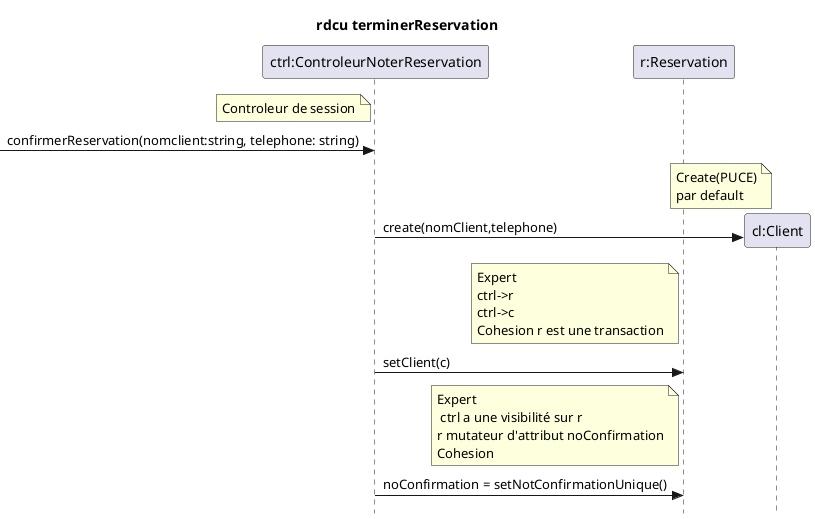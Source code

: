 @startuml
skinparam Style strictuml
title rdcu creerNouvelleReservation

@startuml terminerReservation
skinparam Style strictuml
title rdcu terminerReservation
participant "ctrl:ControleurNoterReservation" as ctrl 
participant "r:Reservation" as r
participant "cl:Client" as cl

note left of ctrl: Controleur de session
-> ctrl: confirmerReservation(nomclient:string, telephone: string)

note left of cl: Create(PUCE)\npar default
ctrl -> cl **: create(nomClient,telephone)

note left of r: Expert\nctrl->r\nctrl->c\nCohesion r est une transaction
ctrl->r: setClient(c)

note left of r: Expert\n ctrl a une visibilité sur r\nr mutateur d'attribut noConfirmation\nCohesion 
ctrl -> r: noConfirmation = setNotConfirmationUnique()

@enduml

@enduml
